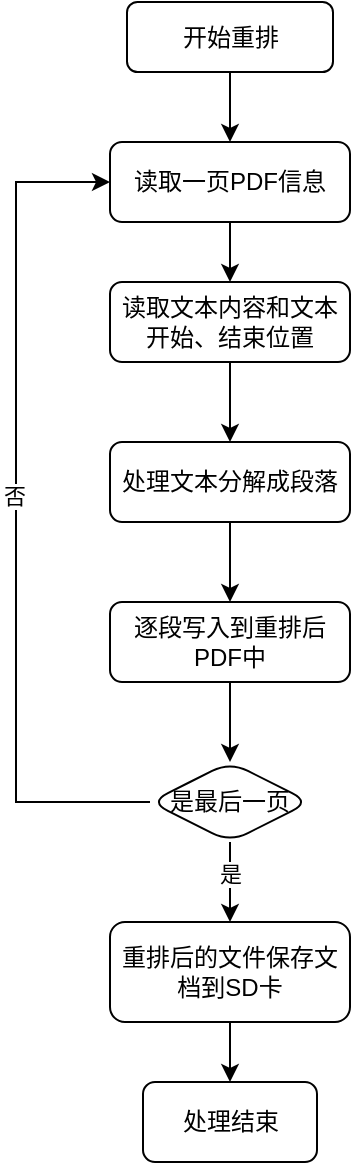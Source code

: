 <mxfile version="22.0.6" type="github">
  <diagram id="C5RBs43oDa-KdzZeNtuy" name="Page-1">
    <mxGraphModel dx="1386" dy="751" grid="1" gridSize="10" guides="1" tooltips="1" connect="1" arrows="1" fold="1" page="1" pageScale="1" pageWidth="827" pageHeight="1169" math="0" shadow="0">
      <root>
        <mxCell id="WIyWlLk6GJQsqaUBKTNV-0" />
        <mxCell id="WIyWlLk6GJQsqaUBKTNV-1" parent="WIyWlLk6GJQsqaUBKTNV-0" />
        <mxCell id="5A_BZVOMPLSsxxeo_tgx-37" style="edgeStyle=orthogonalEdgeStyle;rounded=0;orthogonalLoop=1;jettySize=auto;html=1;exitX=0.5;exitY=1;exitDx=0;exitDy=0;entryX=0.5;entryY=0;entryDx=0;entryDy=0;" edge="1" parent="WIyWlLk6GJQsqaUBKTNV-1" source="5A_BZVOMPLSsxxeo_tgx-0" target="5A_BZVOMPLSsxxeo_tgx-28">
          <mxGeometry relative="1" as="geometry" />
        </mxCell>
        <mxCell id="5A_BZVOMPLSsxxeo_tgx-0" value="开始重排" style="rounded=1;whiteSpace=wrap;html=1;fontSize=12;glass=0;strokeWidth=1;shadow=0;" vertex="1" parent="WIyWlLk6GJQsqaUBKTNV-1">
          <mxGeometry x="105.5" y="100" width="103" height="35" as="geometry" />
        </mxCell>
        <mxCell id="5A_BZVOMPLSsxxeo_tgx-35" style="edgeStyle=orthogonalEdgeStyle;rounded=0;orthogonalLoop=1;jettySize=auto;html=1;exitX=0.5;exitY=1;exitDx=0;exitDy=0;entryX=0.5;entryY=0;entryDx=0;entryDy=0;" edge="1" parent="WIyWlLk6GJQsqaUBKTNV-1" source="5A_BZVOMPLSsxxeo_tgx-4" target="5A_BZVOMPLSsxxeo_tgx-6">
          <mxGeometry relative="1" as="geometry" />
        </mxCell>
        <mxCell id="5A_BZVOMPLSsxxeo_tgx-4" value="读取文本内容和文本开始、结束位置" style="rounded=1;whiteSpace=wrap;html=1;fontSize=12;glass=0;strokeWidth=1;shadow=0;" vertex="1" parent="WIyWlLk6GJQsqaUBKTNV-1">
          <mxGeometry x="97" y="240" width="120" height="40" as="geometry" />
        </mxCell>
        <mxCell id="5A_BZVOMPLSsxxeo_tgx-36" style="edgeStyle=orthogonalEdgeStyle;rounded=0;orthogonalLoop=1;jettySize=auto;html=1;exitX=0.5;exitY=1;exitDx=0;exitDy=0;entryX=0.5;entryY=0;entryDx=0;entryDy=0;" edge="1" parent="WIyWlLk6GJQsqaUBKTNV-1" source="5A_BZVOMPLSsxxeo_tgx-6" target="5A_BZVOMPLSsxxeo_tgx-8">
          <mxGeometry relative="1" as="geometry" />
        </mxCell>
        <mxCell id="5A_BZVOMPLSsxxeo_tgx-6" value="处理文本分解成段落" style="rounded=1;whiteSpace=wrap;html=1;fontSize=12;glass=0;strokeWidth=1;shadow=0;" vertex="1" parent="WIyWlLk6GJQsqaUBKTNV-1">
          <mxGeometry x="97" y="320" width="120" height="40" as="geometry" />
        </mxCell>
        <mxCell id="5A_BZVOMPLSsxxeo_tgx-14" value="" style="edgeStyle=orthogonalEdgeStyle;rounded=0;orthogonalLoop=1;jettySize=auto;html=1;" edge="1" parent="WIyWlLk6GJQsqaUBKTNV-1" source="5A_BZVOMPLSsxxeo_tgx-8" target="5A_BZVOMPLSsxxeo_tgx-13">
          <mxGeometry relative="1" as="geometry" />
        </mxCell>
        <mxCell id="5A_BZVOMPLSsxxeo_tgx-8" value="逐段写入到重排后PDF中" style="rounded=1;whiteSpace=wrap;html=1;fontSize=12;glass=0;strokeWidth=1;shadow=0;" vertex="1" parent="WIyWlLk6GJQsqaUBKTNV-1">
          <mxGeometry x="97" y="400" width="120" height="40" as="geometry" />
        </mxCell>
        <mxCell id="5A_BZVOMPLSsxxeo_tgx-21" value="" style="edgeStyle=orthogonalEdgeStyle;rounded=0;orthogonalLoop=1;jettySize=auto;html=1;" edge="1" parent="WIyWlLk6GJQsqaUBKTNV-1" source="5A_BZVOMPLSsxxeo_tgx-10" target="5A_BZVOMPLSsxxeo_tgx-20">
          <mxGeometry relative="1" as="geometry" />
        </mxCell>
        <mxCell id="5A_BZVOMPLSsxxeo_tgx-10" value="重排后的文件保存文档到SD卡" style="rounded=1;whiteSpace=wrap;html=1;fontSize=12;glass=0;strokeWidth=1;shadow=0;" vertex="1" parent="WIyWlLk6GJQsqaUBKTNV-1">
          <mxGeometry x="97" y="560" width="120" height="50" as="geometry" />
        </mxCell>
        <mxCell id="5A_BZVOMPLSsxxeo_tgx-23" style="edgeStyle=orthogonalEdgeStyle;rounded=0;orthogonalLoop=1;jettySize=auto;html=1;exitX=0.5;exitY=1;exitDx=0;exitDy=0;entryX=0.5;entryY=0;entryDx=0;entryDy=0;" edge="1" parent="WIyWlLk6GJQsqaUBKTNV-1" source="5A_BZVOMPLSsxxeo_tgx-13" target="5A_BZVOMPLSsxxeo_tgx-10">
          <mxGeometry relative="1" as="geometry" />
        </mxCell>
        <mxCell id="5A_BZVOMPLSsxxeo_tgx-34" value="是" style="edgeLabel;html=1;align=center;verticalAlign=middle;resizable=0;points=[];" vertex="1" connectable="0" parent="5A_BZVOMPLSsxxeo_tgx-23">
          <mxGeometry x="-0.2" relative="1" as="geometry">
            <mxPoint as="offset" />
          </mxGeometry>
        </mxCell>
        <mxCell id="5A_BZVOMPLSsxxeo_tgx-30" style="edgeStyle=orthogonalEdgeStyle;rounded=0;orthogonalLoop=1;jettySize=auto;html=1;exitX=0;exitY=0.5;exitDx=0;exitDy=0;entryX=0;entryY=0.5;entryDx=0;entryDy=0;" edge="1" parent="WIyWlLk6GJQsqaUBKTNV-1" source="5A_BZVOMPLSsxxeo_tgx-13" target="5A_BZVOMPLSsxxeo_tgx-28">
          <mxGeometry relative="1" as="geometry">
            <Array as="points">
              <mxPoint x="50" y="500" />
              <mxPoint x="50" y="190" />
            </Array>
          </mxGeometry>
        </mxCell>
        <mxCell id="5A_BZVOMPLSsxxeo_tgx-33" value="否" style="edgeLabel;html=1;align=center;verticalAlign=middle;resizable=0;points=[];" vertex="1" connectable="0" parent="5A_BZVOMPLSsxxeo_tgx-30">
          <mxGeometry x="0.038" y="1" relative="1" as="geometry">
            <mxPoint as="offset" />
          </mxGeometry>
        </mxCell>
        <mxCell id="5A_BZVOMPLSsxxeo_tgx-13" value="是最后一页" style="rhombus;whiteSpace=wrap;html=1;rounded=1;glass=0;strokeWidth=1;shadow=0;" vertex="1" parent="WIyWlLk6GJQsqaUBKTNV-1">
          <mxGeometry x="117" y="480" width="80" height="40" as="geometry" />
        </mxCell>
        <mxCell id="5A_BZVOMPLSsxxeo_tgx-20" value="处理结束" style="rounded=1;whiteSpace=wrap;html=1;fontSize=12;glass=0;strokeWidth=1;shadow=0;" vertex="1" parent="WIyWlLk6GJQsqaUBKTNV-1">
          <mxGeometry x="113.5" y="640" width="87" height="40" as="geometry" />
        </mxCell>
        <mxCell id="5A_BZVOMPLSsxxeo_tgx-32" style="edgeStyle=orthogonalEdgeStyle;rounded=0;orthogonalLoop=1;jettySize=auto;html=1;exitX=0.5;exitY=1;exitDx=0;exitDy=0;entryX=0.5;entryY=0;entryDx=0;entryDy=0;" edge="1" parent="WIyWlLk6GJQsqaUBKTNV-1" source="5A_BZVOMPLSsxxeo_tgx-28" target="5A_BZVOMPLSsxxeo_tgx-4">
          <mxGeometry relative="1" as="geometry" />
        </mxCell>
        <mxCell id="5A_BZVOMPLSsxxeo_tgx-28" value="读取一页PDF信息" style="rounded=1;whiteSpace=wrap;html=1;fontSize=12;glass=0;strokeWidth=1;shadow=0;" vertex="1" parent="WIyWlLk6GJQsqaUBKTNV-1">
          <mxGeometry x="97" y="170" width="120" height="40" as="geometry" />
        </mxCell>
      </root>
    </mxGraphModel>
  </diagram>
</mxfile>
